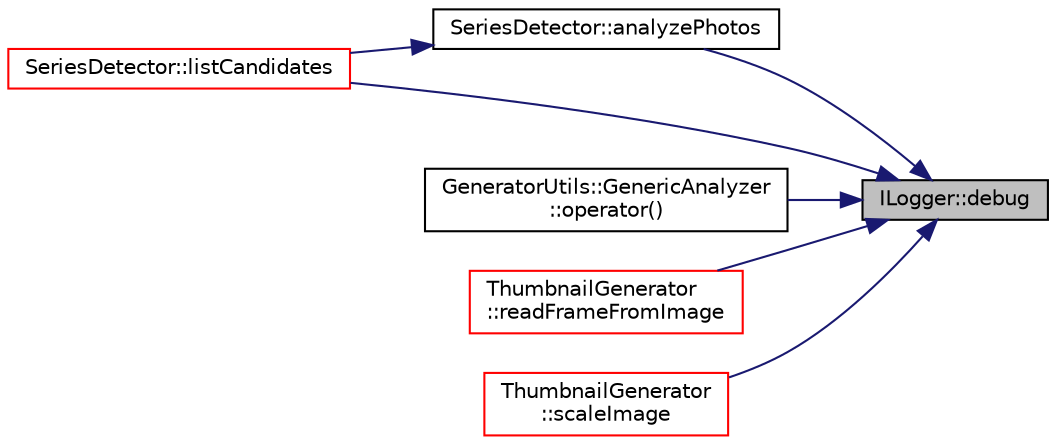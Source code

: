 digraph "ILogger::debug"
{
 // LATEX_PDF_SIZE
  edge [fontname="Helvetica",fontsize="10",labelfontname="Helvetica",labelfontsize="10"];
  node [fontname="Helvetica",fontsize="10",shape=record];
  rankdir="RL";
  Node1 [label="ILogger::debug",height=0.2,width=0.4,color="black", fillcolor="grey75", style="filled", fontcolor="black",tooltip=" "];
  Node1 -> Node2 [dir="back",color="midnightblue",fontsize="10",style="solid",fontname="Helvetica"];
  Node2 [label="SeriesDetector::analyzePhotos",height=0.2,width=0.4,color="black", fillcolor="white", style="filled",URL="$class_series_detector.html#a6e234a1e8721233612cf4db84bf9dad5",tooltip=" "];
  Node2 -> Node3 [dir="back",color="midnightblue",fontsize="10",style="solid",fontname="Helvetica"];
  Node3 [label="SeriesDetector::listCandidates",height=0.2,width=0.4,color="red", fillcolor="white", style="filled",URL="$class_series_detector.html#a7fb133fe47e82c32db512738a9e02742",tooltip=" "];
  Node1 -> Node3 [dir="back",color="midnightblue",fontsize="10",style="solid",fontname="Helvetica"];
  Node1 -> Node7 [dir="back",color="midnightblue",fontsize="10",style="solid",fontname="Helvetica"];
  Node7 [label="GeneratorUtils::GenericAnalyzer\l::operator()",height=0.2,width=0.4,color="black", fillcolor="white", style="filled",URL="$class_generator_utils_1_1_generic_analyzer.html#a19ab906e0f700f7323a082bc5de959e0",tooltip=" "];
  Node1 -> Node8 [dir="back",color="midnightblue",fontsize="10",style="solid",fontname="Helvetica"];
  Node8 [label="ThumbnailGenerator\l::readFrameFromImage",height=0.2,width=0.4,color="red", fillcolor="white", style="filled",URL="$class_thumbnail_generator.html#a3af9631b0f90b5eccc29e2df79a90e0f",tooltip=" "];
  Node1 -> Node11 [dir="back",color="midnightblue",fontsize="10",style="solid",fontname="Helvetica"];
  Node11 [label="ThumbnailGenerator\l::scaleImage",height=0.2,width=0.4,color="red", fillcolor="white", style="filled",URL="$class_thumbnail_generator.html#a5651880e96912ef45d748963f1f291a4",tooltip=" "];
}
